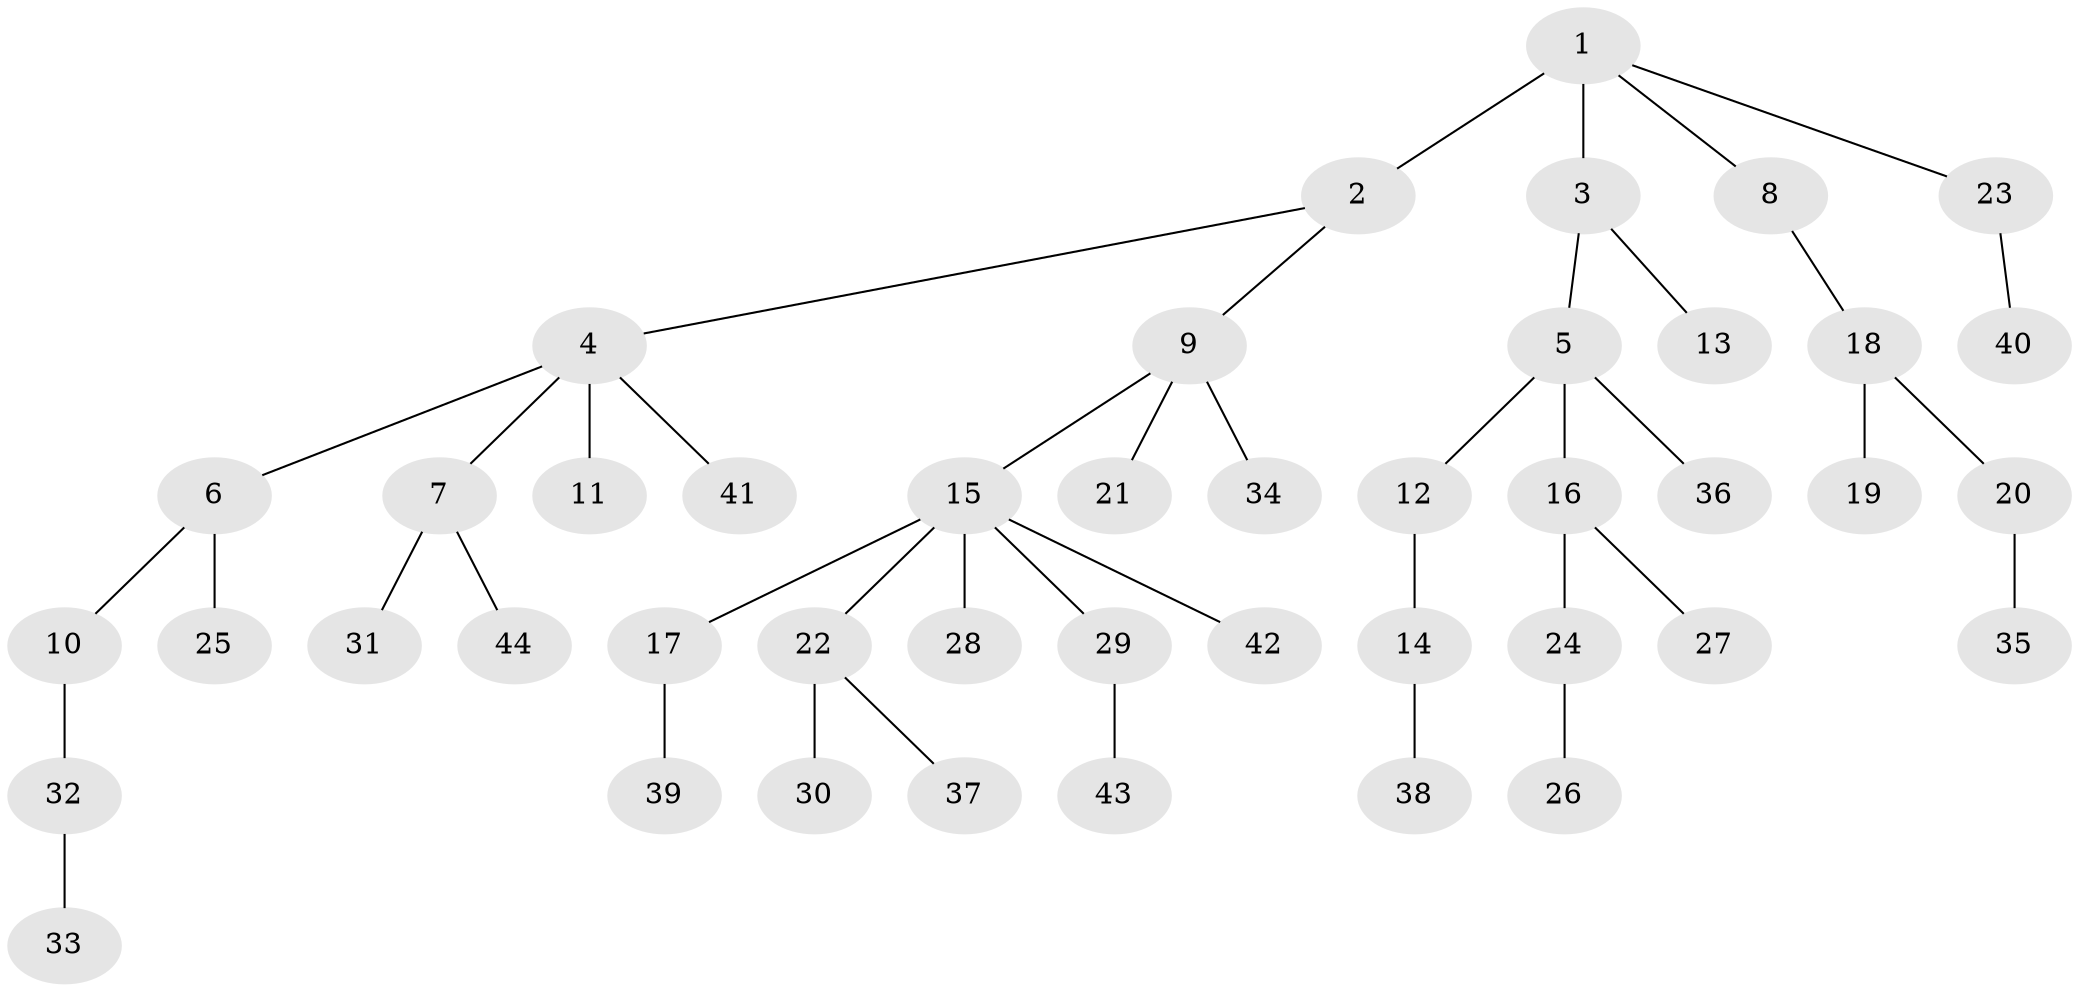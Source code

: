 // original degree distribution, {6: 0.013793103448275862, 4: 0.06896551724137931, 5: 0.041379310344827586, 2: 0.2689655172413793, 3: 0.11724137931034483, 7: 0.006896551724137931, 1: 0.4827586206896552}
// Generated by graph-tools (version 1.1) at 2025/52/03/04/25 22:52:03]
// undirected, 44 vertices, 43 edges
graph export_dot {
  node [color=gray90,style=filled];
  1;
  2;
  3;
  4;
  5;
  6;
  7;
  8;
  9;
  10;
  11;
  12;
  13;
  14;
  15;
  16;
  17;
  18;
  19;
  20;
  21;
  22;
  23;
  24;
  25;
  26;
  27;
  28;
  29;
  30;
  31;
  32;
  33;
  34;
  35;
  36;
  37;
  38;
  39;
  40;
  41;
  42;
  43;
  44;
  1 -- 2 [weight=2.0];
  1 -- 3 [weight=1.0];
  1 -- 8 [weight=1.0];
  1 -- 23 [weight=1.0];
  2 -- 4 [weight=1.0];
  2 -- 9 [weight=1.0];
  3 -- 5 [weight=1.0];
  3 -- 13 [weight=1.0];
  4 -- 6 [weight=1.0];
  4 -- 7 [weight=1.0];
  4 -- 11 [weight=4.0];
  4 -- 41 [weight=1.0];
  5 -- 12 [weight=1.0];
  5 -- 16 [weight=1.0];
  5 -- 36 [weight=1.0];
  6 -- 10 [weight=1.0];
  6 -- 25 [weight=1.0];
  7 -- 31 [weight=1.0];
  7 -- 44 [weight=1.0];
  8 -- 18 [weight=1.0];
  9 -- 15 [weight=1.0];
  9 -- 21 [weight=1.0];
  9 -- 34 [weight=1.0];
  10 -- 32 [weight=1.0];
  12 -- 14 [weight=2.0];
  14 -- 38 [weight=1.0];
  15 -- 17 [weight=1.0];
  15 -- 22 [weight=1.0];
  15 -- 28 [weight=1.0];
  15 -- 29 [weight=1.0];
  15 -- 42 [weight=1.0];
  16 -- 24 [weight=1.0];
  16 -- 27 [weight=1.0];
  17 -- 39 [weight=1.0];
  18 -- 19 [weight=1.0];
  18 -- 20 [weight=1.0];
  20 -- 35 [weight=1.0];
  22 -- 30 [weight=1.0];
  22 -- 37 [weight=1.0];
  23 -- 40 [weight=1.0];
  24 -- 26 [weight=3.0];
  29 -- 43 [weight=1.0];
  32 -- 33 [weight=1.0];
}
